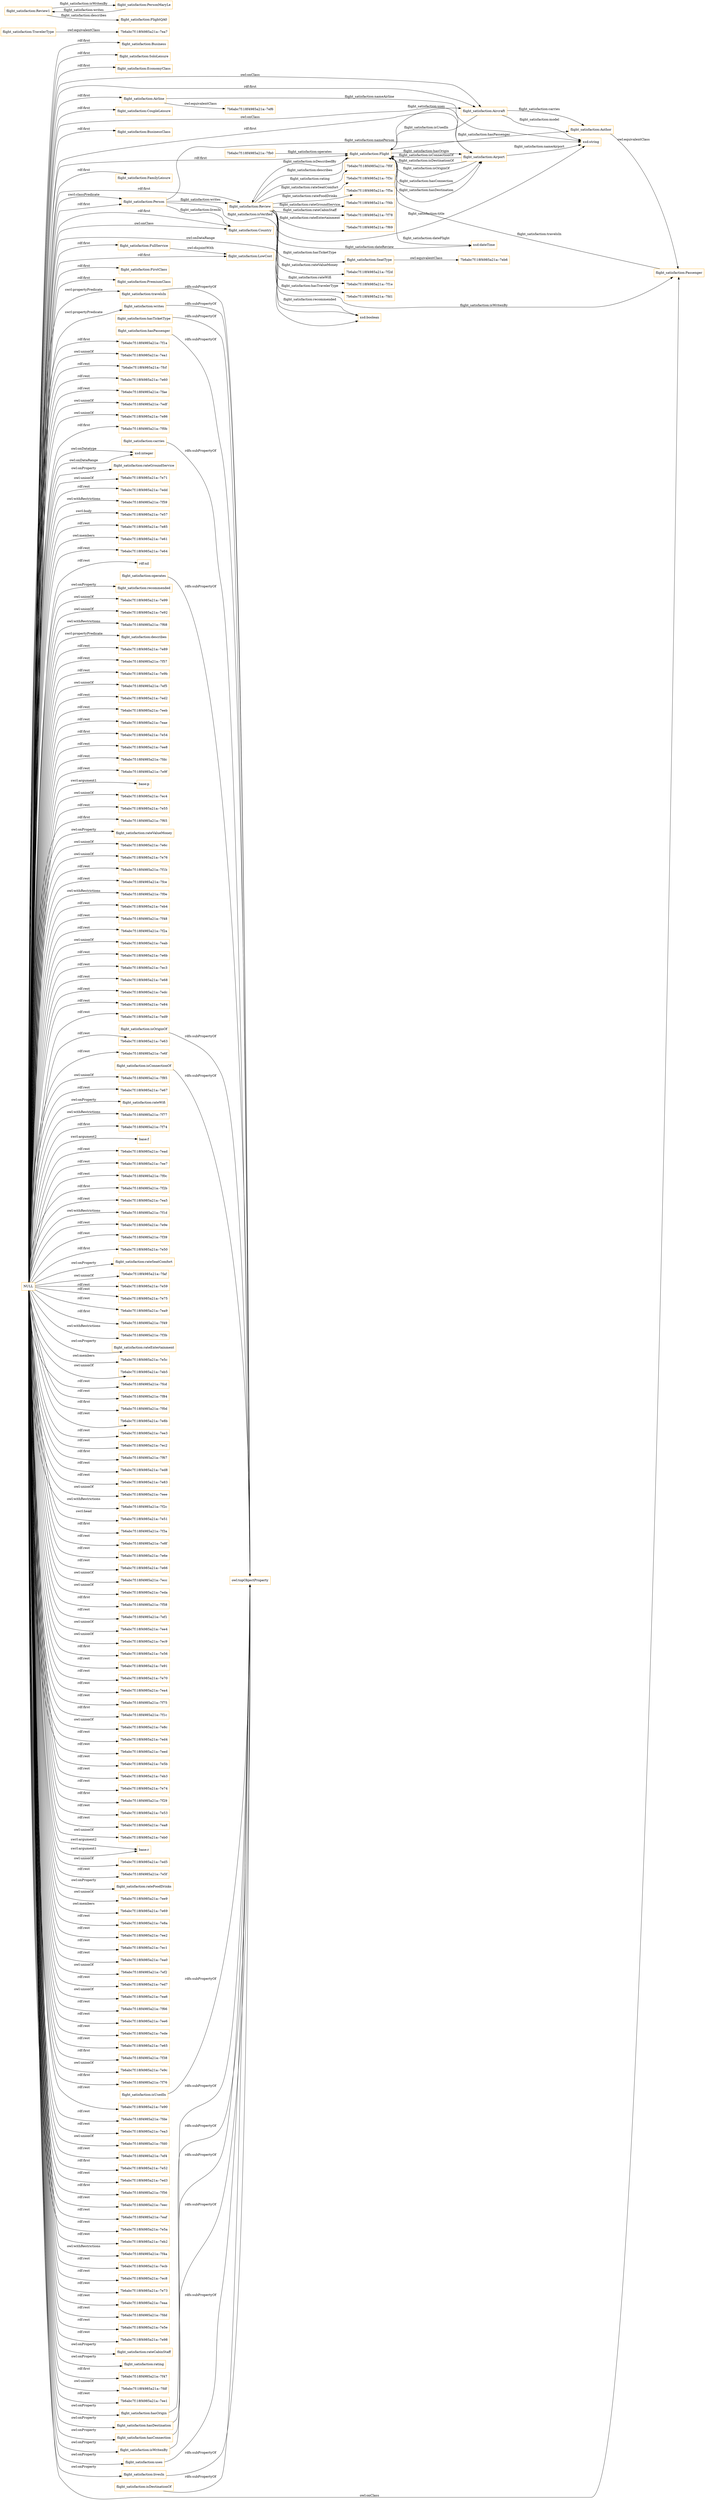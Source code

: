 digraph ar2dtool_diagram { 
rankdir=LR;
size="1501"
node [shape = rectangle, color="orange"]; "flight_satisfaction:Business" "7b6abc7f:18f4985a21a:-7ea7" "flight_satisfaction:SoloLeisure" "flight_satisfaction:EconomyClass" "flight_satisfaction:Review" "7b6abc7f:18f4985a21a:-7fb0" "flight_satisfaction:Flight" "flight_satisfaction:Airline" "flight_satisfaction:CoupleLeisure" "flight_satisfaction:Person" "flight_satisfaction:BusinessClass" "flight_satisfaction:Airport" "flight_satisfaction:TravelerType" "flight_satisfaction:FamilyLeisure" "flight_satisfaction:Country" "7b6abc7f:18f4985a21a:-7ef6" "flight_satisfaction:Author" "flight_satisfaction:Aircraft" "flight_satisfaction:Passenger" "flight_satisfaction:LowCost" "flight_satisfaction:SeatType" "7b6abc7f:18f4985a21a:-7fd1" "flight_satisfaction:FullService" "flight_satisfaction:FirstClass" "7b6abc7f:18f4985a21a:-7eb6" "flight_satisfaction:PremiumClass" ; /*classes style*/
	"flight_satisfaction:hasOrigin" -> "owl:topObjectProperty" [ label = "rdfs:subPropertyOf" ];
	"flight_satisfaction:Review1" -> "flight_satisfaction:PersonMaryLe" [ label = "flight_satisfaction:isWritenBy" ];
	"flight_satisfaction:Review1" -> "flight_satisfaction:FlightQA0" [ label = "flight_satisfaction:describes" ];
	"flight_satisfaction:TravelerType" -> "7b6abc7f:18f4985a21a:-7ea7" [ label = "owl:equivalentClass" ];
	"flight_satisfaction:hasTicketType" -> "owl:topObjectProperty" [ label = "rdfs:subPropertyOf" ];
	"flight_satisfaction:hasPassenger" -> "owl:topObjectProperty" [ label = "rdfs:subPropertyOf" ];
	"flight_satisfaction:Author" -> "flight_satisfaction:Passenger" [ label = "owl:equivalentClass" ];
	"flight_satisfaction:carries" -> "owl:topObjectProperty" [ label = "rdfs:subPropertyOf" ];
	"flight_satisfaction:operates" -> "owl:topObjectProperty" [ label = "rdfs:subPropertyOf" ];
	"flight_satisfaction:FullService" -> "flight_satisfaction:LowCost" [ label = "owl:disjointWith" ];
	"flight_satisfaction:isOriginOf" -> "owl:topObjectProperty" [ label = "rdfs:subPropertyOf" ];
	"flight_satisfaction:hasDestination" -> "owl:topObjectProperty" [ label = "rdfs:subPropertyOf" ];
	"flight_satisfaction:hasConnection" -> "owl:topObjectProperty" [ label = "rdfs:subPropertyOf" ];
	"flight_satisfaction:isWritenBy" -> "owl:topObjectProperty" [ label = "rdfs:subPropertyOf" ];
	"NULL" -> "7b6abc7f:18f4985a21a:-7f1a" [ label = "rdf:first" ];
	"NULL" -> "flight_satisfaction:FullService" [ label = "rdf:first" ];
	"NULL" -> "7b6abc7f:18f4985a21a:-7ea1" [ label = "owl:unionOf" ];
	"NULL" -> "7b6abc7f:18f4985a21a:-7fcf" [ label = "rdf:rest" ];
	"NULL" -> "flight_satisfaction:Business" [ label = "rdf:first" ];
	"NULL" -> "7b6abc7f:18f4985a21a:-7e60" [ label = "rdf:rest" ];
	"NULL" -> "7b6abc7f:18f4985a21a:-7fae" [ label = "rdf:rest" ];
	"NULL" -> "7b6abc7f:18f4985a21a:-7edf" [ label = "owl:unionOf" ];
	"NULL" -> "7b6abc7f:18f4985a21a:-7e86" [ label = "owl:unionOf" ];
	"NULL" -> "7b6abc7f:18f4985a21a:-7f0b" [ label = "rdf:first" ];
	"NULL" -> "flight_satisfaction:uses" [ label = "owl:onProperty" ];
	"NULL" -> "xsd:integer" [ label = "owl:onDatatype" ];
	"NULL" -> "flight_satisfaction:rateGroundService" [ label = "owl:onProperty" ];
	"NULL" -> "7b6abc7f:18f4985a21a:-7e71" [ label = "owl:unionOf" ];
	"NULL" -> "7b6abc7f:18f4985a21a:-7edd" [ label = "rdf:rest" ];
	"NULL" -> "7b6abc7f:18f4985a21a:-7f59" [ label = "owl:withRestrictions" ];
	"NULL" -> "7b6abc7f:18f4985a21a:-7e57" [ label = "swrl:body" ];
	"NULL" -> "7b6abc7f:18f4985a21a:-7e85" [ label = "rdf:rest" ];
	"NULL" -> "7b6abc7f:18f4985a21a:-7e61" [ label = "owl:members" ];
	"NULL" -> "7b6abc7f:18f4985a21a:-7e64" [ label = "rdf:rest" ];
	"NULL" -> "rdf:nil" [ label = "rdf:rest" ];
	"NULL" -> "flight_satisfaction:livesIn" [ label = "owl:onProperty" ];
	"NULL" -> "flight_satisfaction:recommended" [ label = "owl:onProperty" ];
	"NULL" -> "7b6abc7f:18f4985a21a:-7e99" [ label = "owl:unionOf" ];
	"NULL" -> "7b6abc7f:18f4985a21a:-7e92" [ label = "owl:unionOf" ];
	"NULL" -> "flight_satisfaction:FirstClass" [ label = "rdf:first" ];
	"NULL" -> "7b6abc7f:18f4985a21a:-7f68" [ label = "owl:withRestrictions" ];
	"NULL" -> "flight_satisfaction:describes" [ label = "swrl:propertyPredicate" ];
	"NULL" -> "7b6abc7f:18f4985a21a:-7e89" [ label = "rdf:rest" ];
	"NULL" -> "flight_satisfaction:Person" [ label = "rdf:first" ];
	"NULL" -> "7b6abc7f:18f4985a21a:-7f57" [ label = "rdf:rest" ];
	"NULL" -> "flight_satisfaction:Airport" [ label = "rdf:first" ];
	"NULL" -> "7b6abc7f:18f4985a21a:-7e9b" [ label = "rdf:rest" ];
	"NULL" -> "flight_satisfaction:hasDestination" [ label = "owl:onProperty" ];
	"NULL" -> "7b6abc7f:18f4985a21a:-7ef5" [ label = "owl:unionOf" ];
	"NULL" -> "7b6abc7f:18f4985a21a:-7ed2" [ label = "rdf:rest" ];
	"NULL" -> "7b6abc7f:18f4985a21a:-7eeb" [ label = "rdf:rest" ];
	"NULL" -> "7b6abc7f:18f4985a21a:-7eae" [ label = "rdf:rest" ];
	"NULL" -> "7b6abc7f:18f4985a21a:-7e54" [ label = "rdf:first" ];
	"NULL" -> "7b6abc7f:18f4985a21a:-7ee8" [ label = "rdf:rest" ];
	"NULL" -> "7b6abc7f:18f4985a21a:-7fdc" [ label = "rdf:rest" ];
	"NULL" -> "7b6abc7f:18f4985a21a:-7e9f" [ label = "rdf:rest" ];
	"NULL" -> "base:p" [ label = "swrl:argument1" ];
	"NULL" -> "7b6abc7f:18f4985a21a:-7ec4" [ label = "owl:unionOf" ];
	"NULL" -> "7b6abc7f:18f4985a21a:-7e55" [ label = "rdf:rest" ];
	"NULL" -> "7b6abc7f:18f4985a21a:-7f65" [ label = "rdf:first" ];
	"NULL" -> "flight_satisfaction:BusinessClass" [ label = "rdf:first" ];
	"NULL" -> "flight_satisfaction:rateValueMoney" [ label = "owl:onProperty" ];
	"NULL" -> "7b6abc7f:18f4985a21a:-7e6c" [ label = "owl:unionOf" ];
	"NULL" -> "7b6abc7f:18f4985a21a:-7e76" [ label = "owl:unionOf" ];
	"NULL" -> "7b6abc7f:18f4985a21a:-7f1b" [ label = "rdf:rest" ];
	"NULL" -> "7b6abc7f:18f4985a21a:-7fce" [ label = "rdf:rest" ];
	"NULL" -> "7b6abc7f:18f4985a21a:-7f0e" [ label = "owl:withRestrictions" ];
	"NULL" -> "7b6abc7f:18f4985a21a:-7eb4" [ label = "rdf:rest" ];
	"NULL" -> "flight_satisfaction:hasOrigin" [ label = "owl:onProperty" ];
	"NULL" -> "7b6abc7f:18f4985a21a:-7f48" [ label = "rdf:rest" ];
	"NULL" -> "7b6abc7f:18f4985a21a:-7f2a" [ label = "rdf:rest" ];
	"NULL" -> "7b6abc7f:18f4985a21a:-7eab" [ label = "owl:unionOf" ];
	"NULL" -> "7b6abc7f:18f4985a21a:-7e6b" [ label = "rdf:rest" ];
	"NULL" -> "7b6abc7f:18f4985a21a:-7ec3" [ label = "rdf:rest" ];
	"NULL" -> "7b6abc7f:18f4985a21a:-7e68" [ label = "rdf:rest" ];
	"NULL" -> "7b6abc7f:18f4985a21a:-7edc" [ label = "rdf:rest" ];
	"NULL" -> "7b6abc7f:18f4985a21a:-7e84" [ label = "rdf:rest" ];
	"NULL" -> "7b6abc7f:18f4985a21a:-7ed9" [ label = "rdf:rest" ];
	"NULL" -> "xsd:boolean" [ label = "owl:onDataRange" ];
	"NULL" -> "7b6abc7f:18f4985a21a:-7e63" [ label = "rdf:rest" ];
	"NULL" -> "7b6abc7f:18f4985a21a:-7e6f" [ label = "rdf:rest" ];
	"NULL" -> "flight_satisfaction:travelsIn" [ label = "swrl:propertyPredicate" ];
	"NULL" -> "7b6abc7f:18f4985a21a:-7f85" [ label = "owl:unionOf" ];
	"NULL" -> "flight_satisfaction:Review" [ label = "rdf:first" ];
	"NULL" -> "7b6abc7f:18f4985a21a:-7e67" [ label = "rdf:rest" ];
	"NULL" -> "flight_satisfaction:rateWifi" [ label = "owl:onProperty" ];
	"NULL" -> "7b6abc7f:18f4985a21a:-7f77" [ label = "owl:withRestrictions" ];
	"NULL" -> "7b6abc7f:18f4985a21a:-7f74" [ label = "rdf:first" ];
	"NULL" -> "base:f" [ label = "swrl:argument2" ];
	"NULL" -> "7b6abc7f:18f4985a21a:-7ead" [ label = "rdf:rest" ];
	"NULL" -> "7b6abc7f:18f4985a21a:-7ee7" [ label = "rdf:rest" ];
	"NULL" -> "7b6abc7f:18f4985a21a:-7f0c" [ label = "rdf:rest" ];
	"NULL" -> "7b6abc7f:18f4985a21a:-7f2b" [ label = "rdf:first" ];
	"NULL" -> "7b6abc7f:18f4985a21a:-7ea5" [ label = "rdf:rest" ];
	"NULL" -> "7b6abc7f:18f4985a21a:-7f1d" [ label = "owl:withRestrictions" ];
	"NULL" -> "7b6abc7f:18f4985a21a:-7e9e" [ label = "rdf:rest" ];
	"NULL" -> "7b6abc7f:18f4985a21a:-7f39" [ label = "rdf:rest" ];
	"NULL" -> "7b6abc7f:18f4985a21a:-7e50" [ label = "rdf:first" ];
	"NULL" -> "flight_satisfaction:rateSeatComfort" [ label = "owl:onProperty" ];
	"NULL" -> "7b6abc7f:18f4985a21a:-7faf" [ label = "owl:unionOf" ];
	"NULL" -> "7b6abc7f:18f4985a21a:-7e59" [ label = "rdf:rest" ];
	"NULL" -> "7b6abc7f:18f4985a21a:-7e75" [ label = "rdf:rest" ];
	"NULL" -> "7b6abc7f:18f4985a21a:-7ea9" [ label = "rdf:rest" ];
	"NULL" -> "7b6abc7f:18f4985a21a:-7f49" [ label = "rdf:first" ];
	"NULL" -> "7b6abc7f:18f4985a21a:-7f3b" [ label = "owl:withRestrictions" ];
	"NULL" -> "flight_satisfaction:rateEntertainment" [ label = "owl:onProperty" ];
	"NULL" -> "7b6abc7f:18f4985a21a:-7e5c" [ label = "owl:members" ];
	"NULL" -> "7b6abc7f:18f4985a21a:-7eb5" [ label = "owl:unionOf" ];
	"NULL" -> "7b6abc7f:18f4985a21a:-7fcd" [ label = "rdf:rest" ];
	"NULL" -> "7b6abc7f:18f4985a21a:-7f84" [ label = "rdf:rest" ];
	"NULL" -> "7b6abc7f:18f4985a21a:-7f0d" [ label = "rdf:first" ];
	"NULL" -> "7b6abc7f:18f4985a21a:-7e8b" [ label = "rdf:rest" ];
	"NULL" -> "7b6abc7f:18f4985a21a:-7ee3" [ label = "rdf:rest" ];
	"NULL" -> "7b6abc7f:18f4985a21a:-7ec2" [ label = "rdf:rest" ];
	"NULL" -> "7b6abc7f:18f4985a21a:-7f67" [ label = "rdf:first" ];
	"NULL" -> "7b6abc7f:18f4985a21a:-7ed8" [ label = "rdf:rest" ];
	"NULL" -> "7b6abc7f:18f4985a21a:-7e83" [ label = "rdf:rest" ];
	"NULL" -> "7b6abc7f:18f4985a21a:-7eee" [ label = "owl:unionOf" ];
	"NULL" -> "flight_satisfaction:FamilyLeisure" [ label = "rdf:first" ];
	"NULL" -> "flight_satisfaction:Aircraft" [ label = "owl:onClass" ];
	"NULL" -> "7b6abc7f:18f4985a21a:-7f2c" [ label = "owl:withRestrictions" ];
	"NULL" -> "7b6abc7f:18f4985a21a:-7e51" [ label = "swrl:head" ];
	"NULL" -> "7b6abc7f:18f4985a21a:-7f3a" [ label = "rdf:first" ];
	"NULL" -> "7b6abc7f:18f4985a21a:-7e8f" [ label = "rdf:rest" ];
	"NULL" -> "7b6abc7f:18f4985a21a:-7e6e" [ label = "rdf:rest" ];
	"NULL" -> "7b6abc7f:18f4985a21a:-7e66" [ label = "rdf:rest" ];
	"NULL" -> "7b6abc7f:18f4985a21a:-7ecc" [ label = "owl:unionOf" ];
	"NULL" -> "7b6abc7f:18f4985a21a:-7eda" [ label = "owl:unionOf" ];
	"NULL" -> "7b6abc7f:18f4985a21a:-7f58" [ label = "rdf:first" ];
	"NULL" -> "7b6abc7f:18f4985a21a:-7ef1" [ label = "rdf:rest" ];
	"NULL" -> "7b6abc7f:18f4985a21a:-7ee4" [ label = "owl:unionOf" ];
	"NULL" -> "7b6abc7f:18f4985a21a:-7ec9" [ label = "owl:unionOf" ];
	"NULL" -> "7b6abc7f:18f4985a21a:-7e56" [ label = "rdf:first" ];
	"NULL" -> "flight_satisfaction:Person" [ label = "swrl:classPredicate" ];
	"NULL" -> "7b6abc7f:18f4985a21a:-7e91" [ label = "rdf:rest" ];
	"NULL" -> "7b6abc7f:18f4985a21a:-7e70" [ label = "rdf:rest" ];
	"NULL" -> "7b6abc7f:18f4985a21a:-7ea4" [ label = "rdf:rest" ];
	"NULL" -> "flight_satisfaction:hasConnection" [ label = "owl:onProperty" ];
	"NULL" -> "7b6abc7f:18f4985a21a:-7f75" [ label = "rdf:rest" ];
	"NULL" -> "7b6abc7f:18f4985a21a:-7f1c" [ label = "rdf:first" ];
	"NULL" -> "7b6abc7f:18f4985a21a:-7e8c" [ label = "owl:unionOf" ];
	"NULL" -> "7b6abc7f:18f4985a21a:-7ed4" [ label = "rdf:rest" ];
	"NULL" -> "7b6abc7f:18f4985a21a:-7eed" [ label = "rdf:rest" ];
	"NULL" -> "7b6abc7f:18f4985a21a:-7e5b" [ label = "rdf:rest" ];
	"NULL" -> "7b6abc7f:18f4985a21a:-7eb3" [ label = "rdf:rest" ];
	"NULL" -> "7b6abc7f:18f4985a21a:-7e74" [ label = "rdf:rest" ];
	"NULL" -> "flight_satisfaction:CoupleLeisure" [ label = "rdf:first" ];
	"NULL" -> "7b6abc7f:18f4985a21a:-7f29" [ label = "rdf:first" ];
	"NULL" -> "7b6abc7f:18f4985a21a:-7e53" [ label = "rdf:rest" ];
	"NULL" -> "7b6abc7f:18f4985a21a:-7ea8" [ label = "rdf:rest" ];
	"NULL" -> "7b6abc7f:18f4985a21a:-7eb0" [ label = "owl:unionOf" ];
	"NULL" -> "base:r" [ label = "swrl:argument1" ];
	"NULL" -> "7b6abc7f:18f4985a21a:-7ed5" [ label = "owl:unionOf" ];
	"NULL" -> "7b6abc7f:18f4985a21a:-7e5f" [ label = "rdf:rest" ];
	"NULL" -> "xsd:integer" [ label = "owl:onDataRange" ];
	"NULL" -> "flight_satisfaction:Country" [ label = "owl:onClass" ];
	"NULL" -> "flight_satisfaction:rateFoodDrinks" [ label = "owl:onProperty" ];
	"NULL" -> "base:r" [ label = "swrl:argument2" ];
	"NULL" -> "7b6abc7f:18f4985a21a:-7ee9" [ label = "owl:unionOf" ];
	"NULL" -> "7b6abc7f:18f4985a21a:-7e69" [ label = "owl:members" ];
	"NULL" -> "7b6abc7f:18f4985a21a:-7e8a" [ label = "rdf:rest" ];
	"NULL" -> "7b6abc7f:18f4985a21a:-7ee2" [ label = "rdf:rest" ];
	"NULL" -> "7b6abc7f:18f4985a21a:-7ec1" [ label = "rdf:rest" ];
	"NULL" -> "7b6abc7f:18f4985a21a:-7ea0" [ label = "rdf:rest" ];
	"NULL" -> "7b6abc7f:18f4985a21a:-7ef2" [ label = "owl:unionOf" ];
	"NULL" -> "7b6abc7f:18f4985a21a:-7ed7" [ label = "rdf:rest" ];
	"NULL" -> "7b6abc7f:18f4985a21a:-7ea6" [ label = "owl:unionOf" ];
	"NULL" -> "flight_satisfaction:Airport" [ label = "owl:onClass" ];
	"NULL" -> "7b6abc7f:18f4985a21a:-7f66" [ label = "rdf:rest" ];
	"NULL" -> "7b6abc7f:18f4985a21a:-7ee6" [ label = "rdf:rest" ];
	"NULL" -> "7b6abc7f:18f4985a21a:-7ede" [ label = "rdf:rest" ];
	"NULL" -> "flight_satisfaction:EconomyClass" [ label = "rdf:first" ];
	"NULL" -> "7b6abc7f:18f4985a21a:-7e65" [ label = "rdf:rest" ];
	"NULL" -> "7b6abc7f:18f4985a21a:-7f38" [ label = "rdf:first" ];
	"NULL" -> "7b6abc7f:18f4985a21a:-7e9c" [ label = "owl:unionOf" ];
	"NULL" -> "flight_satisfaction:PremiumClass" [ label = "rdf:first" ];
	"NULL" -> "flight_satisfaction:Passenger" [ label = "owl:onClass" ];
	"NULL" -> "7b6abc7f:18f4985a21a:-7f76" [ label = "rdf:first" ];
	"NULL" -> "flight_satisfaction:writes" [ label = "swrl:propertyPredicate" ];
	"NULL" -> "7b6abc7f:18f4985a21a:-7e90" [ label = "rdf:rest" ];
	"NULL" -> "7b6abc7f:18f4985a21a:-7fde" [ label = "rdf:rest" ];
	"NULL" -> "flight_satisfaction:isWritenBy" [ label = "owl:onProperty" ];
	"NULL" -> "7b6abc7f:18f4985a21a:-7ea3" [ label = "rdf:rest" ];
	"NULL" -> "flight_satisfaction:Country" [ label = "rdf:first" ];
	"NULL" -> "7b6abc7f:18f4985a21a:-7fd0" [ label = "owl:unionOf" ];
	"NULL" -> "7b6abc7f:18f4985a21a:-7ef4" [ label = "rdf:rest" ];
	"NULL" -> "7b6abc7f:18f4985a21a:-7e52" [ label = "rdf:first" ];
	"NULL" -> "flight_satisfaction:LowCost" [ label = "rdf:first" ];
	"NULL" -> "7b6abc7f:18f4985a21a:-7ed3" [ label = "rdf:rest" ];
	"NULL" -> "7b6abc7f:18f4985a21a:-7f56" [ label = "rdf:first" ];
	"NULL" -> "7b6abc7f:18f4985a21a:-7eec" [ label = "rdf:rest" ];
	"NULL" -> "7b6abc7f:18f4985a21a:-7eaf" [ label = "rdf:rest" ];
	"NULL" -> "7b6abc7f:18f4985a21a:-7e5a" [ label = "rdf:rest" ];
	"NULL" -> "7b6abc7f:18f4985a21a:-7eb2" [ label = "rdf:rest" ];
	"NULL" -> "7b6abc7f:18f4985a21a:-7f4a" [ label = "owl:withRestrictions" ];
	"NULL" -> "7b6abc7f:18f4985a21a:-7ecb" [ label = "rdf:rest" ];
	"NULL" -> "7b6abc7f:18f4985a21a:-7ec8" [ label = "rdf:rest" ];
	"NULL" -> "7b6abc7f:18f4985a21a:-7e73" [ label = "rdf:rest" ];
	"NULL" -> "7b6abc7f:18f4985a21a:-7eaa" [ label = "rdf:rest" ];
	"NULL" -> "7b6abc7f:18f4985a21a:-7fdd" [ label = "rdf:rest" ];
	"NULL" -> "flight_satisfaction:Aircraft" [ label = "rdf:first" ];
	"NULL" -> "flight_satisfaction:Flight" [ label = "rdf:first" ];
	"NULL" -> "flight_satisfaction:SoloLeisure" [ label = "rdf:first" ];
	"NULL" -> "7b6abc7f:18f4985a21a:-7e5e" [ label = "rdf:rest" ];
	"NULL" -> "flight_satisfaction:Airline" [ label = "rdf:first" ];
	"NULL" -> "7b6abc7f:18f4985a21a:-7e98" [ label = "rdf:rest" ];
	"NULL" -> "flight_satisfaction:rateCabinStaff" [ label = "owl:onProperty" ];
	"NULL" -> "flight_satisfaction:rating" [ label = "owl:onProperty" ];
	"NULL" -> "7b6abc7f:18f4985a21a:-7f47" [ label = "rdf:first" ];
	"NULL" -> "7b6abc7f:18f4985a21a:-7fdf" [ label = "owl:unionOf" ];
	"NULL" -> "7b6abc7f:18f4985a21a:-7ee1" [ label = "rdf:rest" ];
	"flight_satisfaction:writes" -> "owl:topObjectProperty" [ label = "rdfs:subPropertyOf" ];
	"flight_satisfaction:isConnectionOf" -> "owl:topObjectProperty" [ label = "rdfs:subPropertyOf" ];
	"flight_satisfaction:Airline" -> "7b6abc7f:18f4985a21a:-7ef6" [ label = "owl:equivalentClass" ];
	"flight_satisfaction:uses" -> "owl:topObjectProperty" [ label = "rdfs:subPropertyOf" ];
	"flight_satisfaction:PersonMaryLe" -> "flight_satisfaction:Review1" [ label = "flight_satisfaction:writes" ];
	"flight_satisfaction:isUsedIn" -> "owl:topObjectProperty" [ label = "rdfs:subPropertyOf" ];
	"flight_satisfaction:isDestinationOf" -> "owl:topObjectProperty" [ label = "rdfs:subPropertyOf" ];
	"flight_satisfaction:SeatType" -> "7b6abc7f:18f4985a21a:-7eb6" [ label = "owl:equivalentClass" ];
	"flight_satisfaction:livesIn" -> "owl:topObjectProperty" [ label = "rdfs:subPropertyOf" ];
	"flight_satisfaction:travelsIn" -> "owl:topObjectProperty" [ label = "rdfs:subPropertyOf" ];
	"flight_satisfaction:Review" -> "7b6abc7f:18f4985a21a:-7f0f" [ label = "flight_satisfaction:rating" ];
	"flight_satisfaction:Review" -> "xsd:boolean" [ label = "flight_satisfaction:recommended" ];
	"flight_satisfaction:Review" -> "flight_satisfaction:Flight" [ label = "flight_satisfaction:describes" ];
	"flight_satisfaction:Flight" -> "flight_satisfaction:Aircraft" [ label = "flight_satisfaction:uses" ];
	"flight_satisfaction:Review" -> "7b6abc7f:18f4985a21a:-7f3c" [ label = "flight_satisfaction:rateSeatComfort" ];
	"flight_satisfaction:Aircraft" -> "xsd:string" [ label = "flight_satisfaction:model" ];
	"flight_satisfaction:Review" -> "7b6abc7f:18f4985a21a:-7fd1" [ label = "flight_satisfaction:hasTravelerType" ];
	"flight_satisfaction:Flight" -> "flight_satisfaction:Review" [ label = "flight_satisfaction:isDescribedBy" ];
	"flight_satisfaction:Review" -> "7b6abc7f:18f4985a21a:-7f5a" [ label = "flight_satisfaction:rateFoodDrinks" ];
	"flight_satisfaction:Review" -> "flight_satisfaction:SeatType" [ label = "flight_satisfaction:hasTicketType" ];
	"flight_satisfaction:Person" -> "xsd:string" [ label = "flight_satisfaction:namePerson" ];
	"flight_satisfaction:Review" -> "7b6abc7f:18f4985a21a:-7f4b" [ label = "flight_satisfaction:rateGroundService" ];
	"flight_satisfaction:Flight" -> "flight_satisfaction:Airport" [ label = "flight_satisfaction:hasConnection" ];
	"flight_satisfaction:Airport" -> "flight_satisfaction:Flight" [ label = "flight_satisfaction:isConnectionOf" ];
	"flight_satisfaction:Review" -> "7b6abc7f:18f4985a21a:-7f78" [ label = "flight_satisfaction:rateCabinStaff" ];
	"flight_satisfaction:Review" -> "7b6abc7f:18f4985a21a:-7f69" [ label = "flight_satisfaction:rateEntertainment" ];
	"flight_satisfaction:Airline" -> "xsd:string" [ label = "flight_satisfaction:nameAirline" ];
	"flight_satisfaction:Review" -> "xsd:dateTime" [ label = "flight_satisfaction:dateReview" ];
	"flight_satisfaction:Person" -> "flight_satisfaction:Review" [ label = "flight_satisfaction:writes" ];
	"flight_satisfaction:Airport" -> "flight_satisfaction:Flight" [ label = "flight_satisfaction:isDestinationOf" ];
	"flight_satisfaction:Aircraft" -> "flight_satisfaction:Author" [ label = "flight_satisfaction:carries" ];
	"flight_satisfaction:Person" -> "xsd:boolean" [ label = "flight_satisfaction:isVerified" ];
	"flight_satisfaction:Passenger" -> "flight_satisfaction:Flight" [ label = "flight_satisfaction:travelsIn" ];
	"flight_satisfaction:Aircraft" -> "flight_satisfaction:Flight" [ label = "flight_satisfaction:isUsedIn" ];
	"flight_satisfaction:Review" -> "7b6abc7f:18f4985a21a:-7f2d" [ label = "flight_satisfaction:rateValueMoney" ];
	"flight_satisfaction:Flight" -> "flight_satisfaction:Airport" [ label = "flight_satisfaction:hasDestination" ];
	"flight_satisfaction:Review" -> "flight_satisfaction:Passenger" [ label = "flight_satisfaction:isWritenBy" ];
	"flight_satisfaction:Review" -> "7b6abc7f:18f4985a21a:-7f1e" [ label = "flight_satisfaction:rateWifi" ];
	"7b6abc7f:18f4985a21a:-7fb0" -> "flight_satisfaction:Flight" [ label = "flight_satisfaction:operates" ];
	"flight_satisfaction:Flight" -> "flight_satisfaction:Author" [ label = "flight_satisfaction:hasPassenger" ];
	"flight_satisfaction:Airport" -> "xsd:string" [ label = "flight_satisfaction:nameAirport" ];
	"flight_satisfaction:Review" -> "xsd:string" [ label = "flight_satisfaction:title" ];
	"flight_satisfaction:Person" -> "flight_satisfaction:Country" [ label = "flight_satisfaction:livesIn" ];
	"flight_satisfaction:Flight" -> "xsd:dateTime" [ label = "flight_satisfaction:dateFlight" ];
	"flight_satisfaction:Flight" -> "flight_satisfaction:Airport" [ label = "flight_satisfaction:hasOrigin" ];
	"flight_satisfaction:Airport" -> "flight_satisfaction:Flight" [ label = "flight_satisfaction:isOriginOf" ];

}
